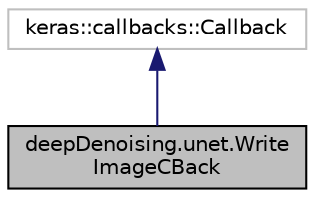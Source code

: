 digraph "deepDenoising.unet.WriteImageCBack"
{
  edge [fontname="Helvetica",fontsize="10",labelfontname="Helvetica",labelfontsize="10"];
  node [fontname="Helvetica",fontsize="10",shape=record];
  Node0 [label="deepDenoising.unet.Write\lImageCBack",height=0.2,width=0.4,color="black", fillcolor="grey75", style="filled", fontcolor="black"];
  Node1 -> Node0 [dir="back",color="midnightblue",fontsize="10",style="solid",fontname="Helvetica"];
  Node1 [label="keras::callbacks::Callback",height=0.2,width=0.4,color="grey75", fillcolor="white", style="filled"];
}
